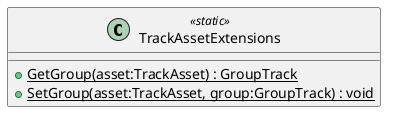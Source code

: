 @startuml
class TrackAssetExtensions <<static>> {
    + {static} GetGroup(asset:TrackAsset) : GroupTrack
    + {static} SetGroup(asset:TrackAsset, group:GroupTrack) : void
}
@enduml
